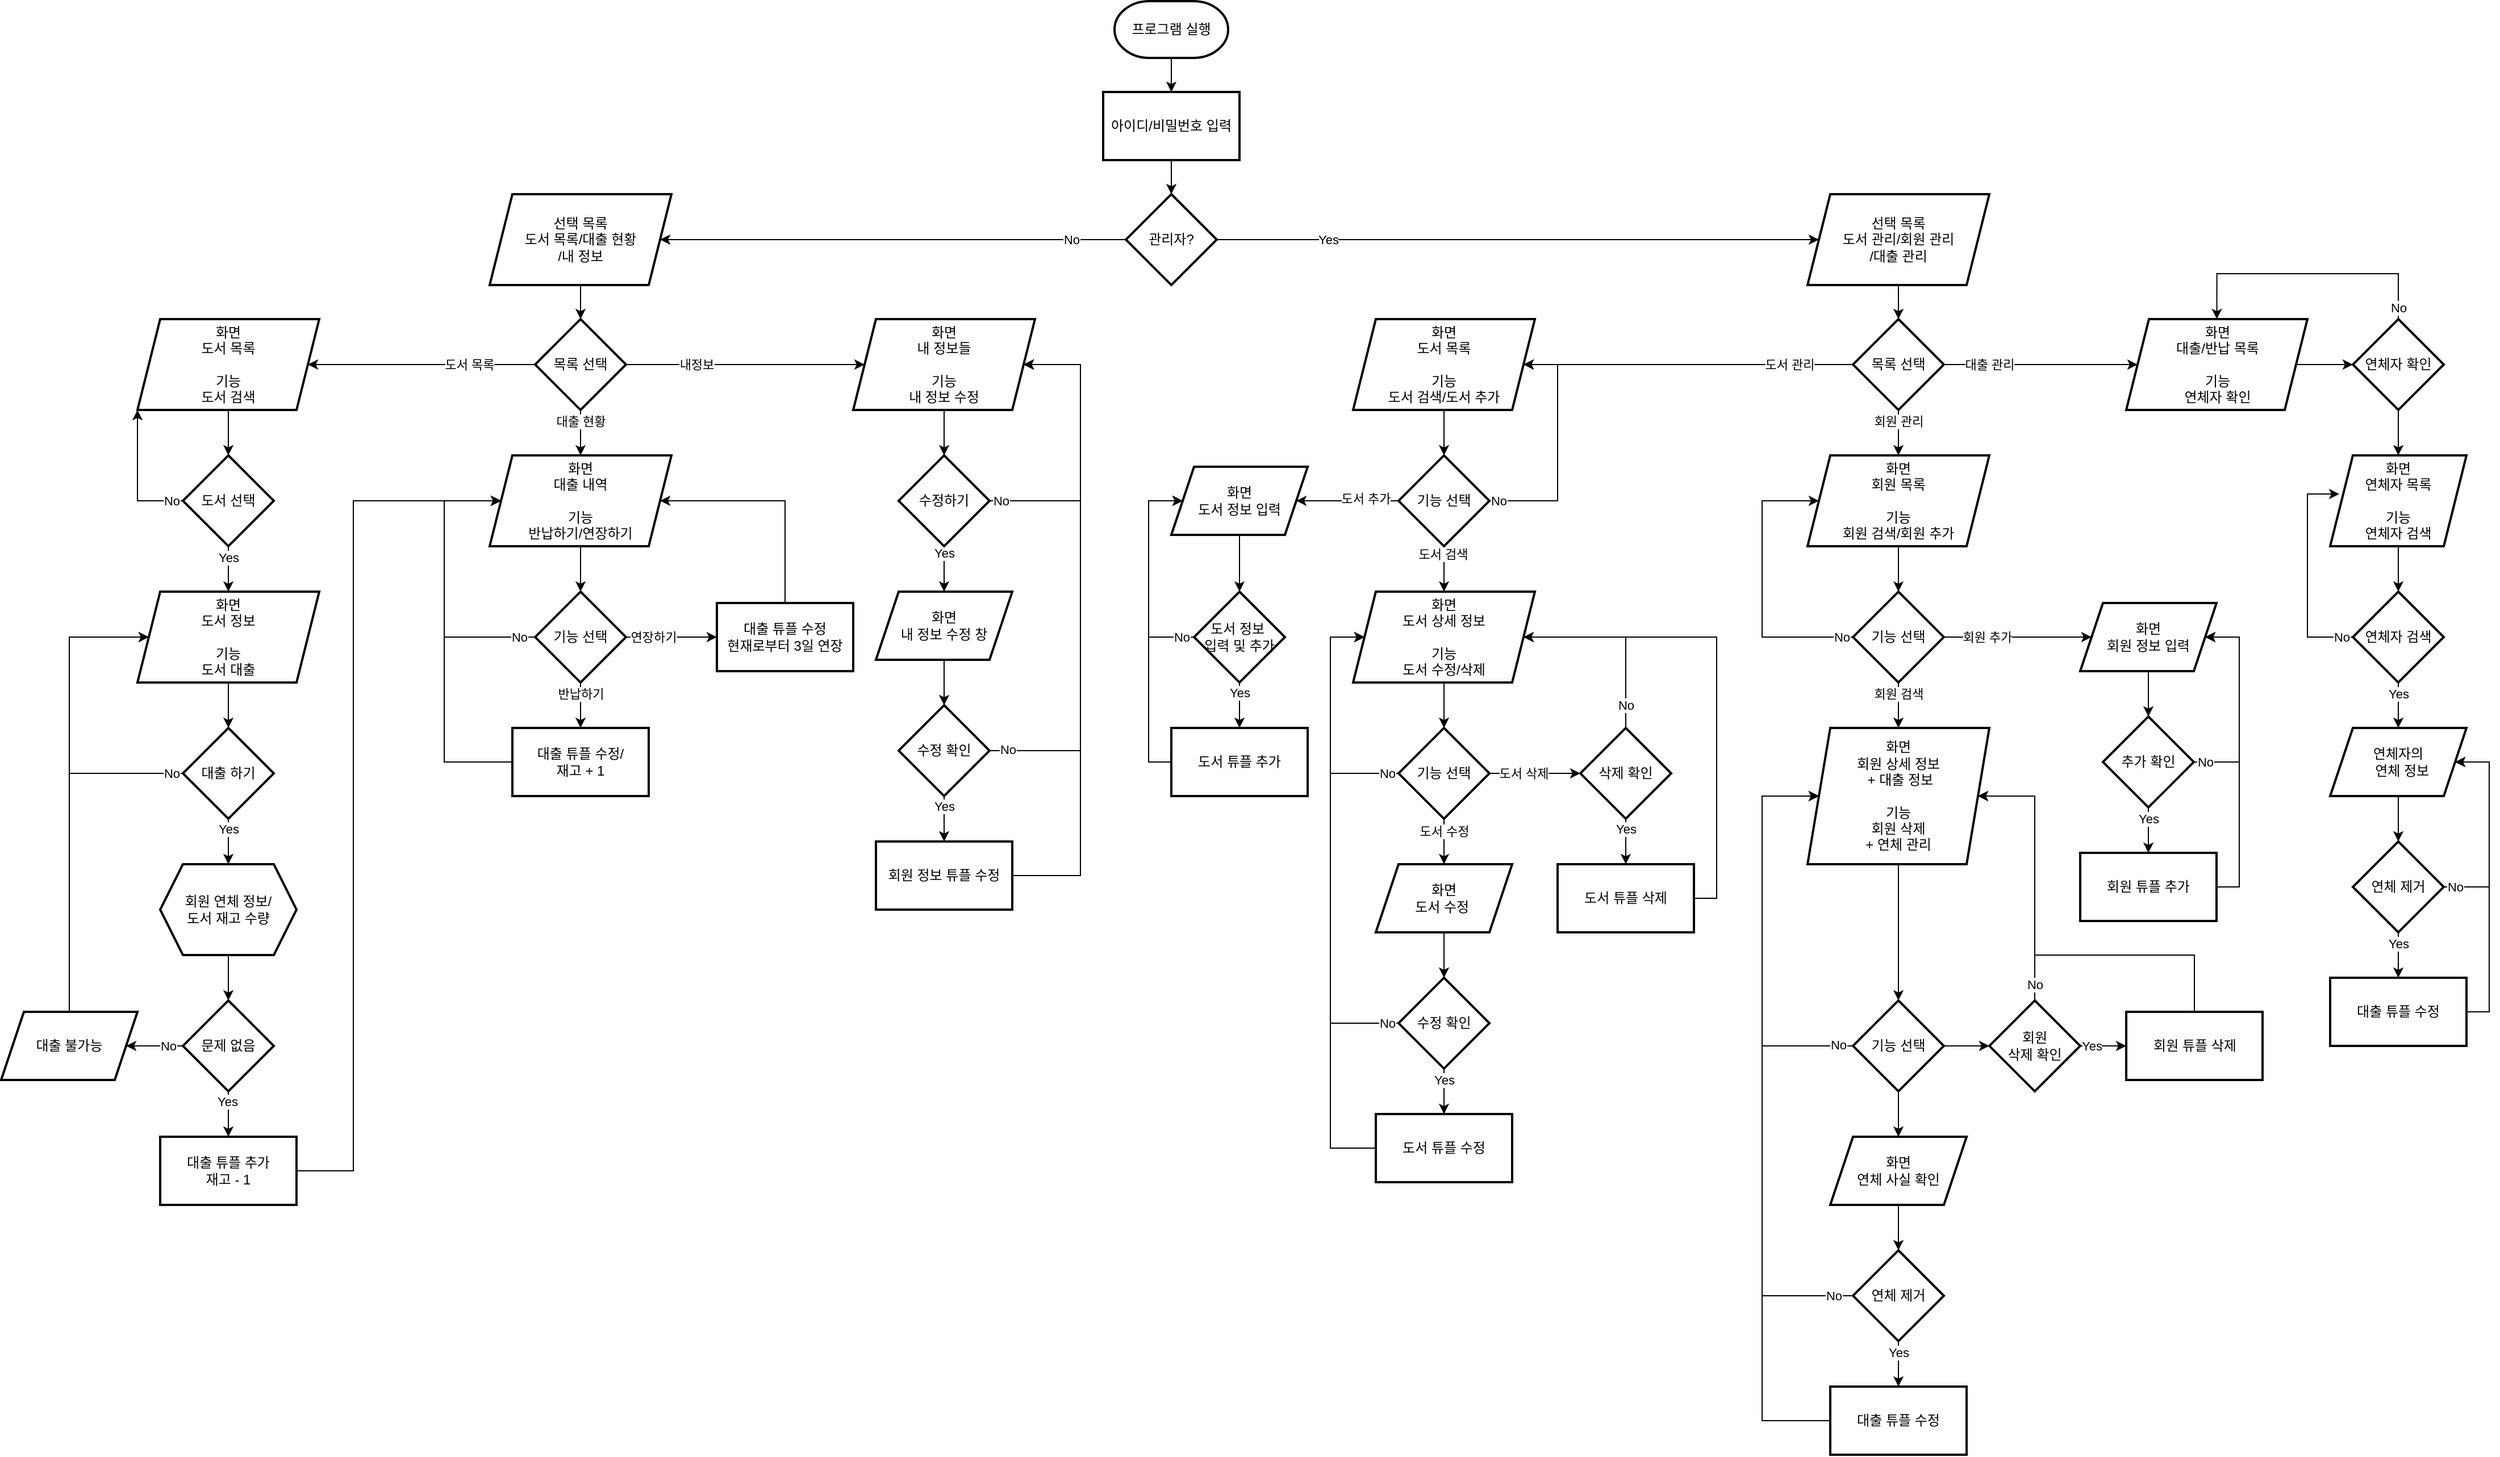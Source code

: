 <mxfile version="22.1.0" type="device">
  <diagram name="페이지-1" id="V2rQ6rjOL1EOWDBzxnaH">
    <mxGraphModel dx="2261" dy="750" grid="1" gridSize="10" guides="1" tooltips="1" connect="1" arrows="1" fold="1" page="1" pageScale="1" pageWidth="827" pageHeight="1169" math="0" shadow="0">
      <root>
        <mxCell id="0" />
        <mxCell id="1" parent="0" />
        <mxCell id="UVnrYhiGyl9dec7b99tb-16" value="" style="edgeStyle=orthogonalEdgeStyle;rounded=0;orthogonalLoop=1;jettySize=auto;html=1;" parent="1" source="UVnrYhiGyl9dec7b99tb-4" target="UVnrYhiGyl9dec7b99tb-15" edge="1">
          <mxGeometry relative="1" as="geometry" />
        </mxCell>
        <mxCell id="UVnrYhiGyl9dec7b99tb-4" value="프로그램 실행" style="strokeWidth=2;html=1;shape=mxgraph.flowchart.terminator;whiteSpace=wrap;" parent="1" vertex="1">
          <mxGeometry x="350" y="80" width="100" height="50" as="geometry" />
        </mxCell>
        <mxCell id="UVnrYhiGyl9dec7b99tb-18" value="" style="edgeStyle=orthogonalEdgeStyle;rounded=0;orthogonalLoop=1;jettySize=auto;html=1;" parent="1" source="UVnrYhiGyl9dec7b99tb-15" target="UVnrYhiGyl9dec7b99tb-17" edge="1">
          <mxGeometry relative="1" as="geometry" />
        </mxCell>
        <mxCell id="UVnrYhiGyl9dec7b99tb-15" value="아이디/비밀번호 입력" style="whiteSpace=wrap;html=1;strokeWidth=2;" parent="1" vertex="1">
          <mxGeometry x="340" y="160" width="120" height="60" as="geometry" />
        </mxCell>
        <mxCell id="UVnrYhiGyl9dec7b99tb-20" value="" style="edgeStyle=orthogonalEdgeStyle;rounded=0;orthogonalLoop=1;jettySize=auto;html=1;" parent="1" source="UVnrYhiGyl9dec7b99tb-17" target="UVnrYhiGyl9dec7b99tb-19" edge="1">
          <mxGeometry relative="1" as="geometry" />
        </mxCell>
        <mxCell id="UVnrYhiGyl9dec7b99tb-21" value="No" style="edgeLabel;html=1;align=center;verticalAlign=middle;resizable=0;points=[];" parent="UVnrYhiGyl9dec7b99tb-20" vertex="1" connectable="0">
          <mxGeometry x="-0.689" y="-1" relative="1" as="geometry">
            <mxPoint x="16" y="1" as="offset" />
          </mxGeometry>
        </mxCell>
        <mxCell id="UVnrYhiGyl9dec7b99tb-24" value="" style="edgeStyle=orthogonalEdgeStyle;rounded=0;orthogonalLoop=1;jettySize=auto;html=1;" parent="1" source="UVnrYhiGyl9dec7b99tb-17" target="UVnrYhiGyl9dec7b99tb-23" edge="1">
          <mxGeometry relative="1" as="geometry" />
        </mxCell>
        <mxCell id="UVnrYhiGyl9dec7b99tb-25" value="Yes" style="edgeLabel;html=1;align=center;verticalAlign=middle;resizable=0;points=[];" parent="UVnrYhiGyl9dec7b99tb-24" vertex="1" connectable="0">
          <mxGeometry x="-0.514" y="3" relative="1" as="geometry">
            <mxPoint x="-31" y="3" as="offset" />
          </mxGeometry>
        </mxCell>
        <mxCell id="UVnrYhiGyl9dec7b99tb-17" value="관리자?" style="rhombus;whiteSpace=wrap;html=1;strokeWidth=2;" parent="1" vertex="1">
          <mxGeometry x="360" y="250" width="80" height="80" as="geometry" />
        </mxCell>
        <mxCell id="UVnrYhiGyl9dec7b99tb-27" value="" style="edgeStyle=orthogonalEdgeStyle;rounded=0;orthogonalLoop=1;jettySize=auto;html=1;" parent="1" source="UVnrYhiGyl9dec7b99tb-19" target="UVnrYhiGyl9dec7b99tb-26" edge="1">
          <mxGeometry relative="1" as="geometry" />
        </mxCell>
        <mxCell id="UVnrYhiGyl9dec7b99tb-19" value="선택 목록&lt;br&gt;도서 목록/대출 현황&lt;br&gt;/내 정보" style="shape=parallelogram;perimeter=parallelogramPerimeter;whiteSpace=wrap;html=1;fixedSize=1;strokeWidth=2;" parent="1" vertex="1">
          <mxGeometry x="-200" y="250" width="160" height="80" as="geometry" />
        </mxCell>
        <mxCell id="UVnrYhiGyl9dec7b99tb-29" value="" style="edgeStyle=orthogonalEdgeStyle;rounded=0;orthogonalLoop=1;jettySize=auto;html=1;" parent="1" source="UVnrYhiGyl9dec7b99tb-23" target="UVnrYhiGyl9dec7b99tb-28" edge="1">
          <mxGeometry relative="1" as="geometry" />
        </mxCell>
        <mxCell id="UVnrYhiGyl9dec7b99tb-23" value="선택 목록&lt;br&gt;도서 관리/회원 관리&lt;br&gt;/대출 관리" style="shape=parallelogram;perimeter=parallelogramPerimeter;whiteSpace=wrap;html=1;fixedSize=1;strokeWidth=2;" parent="1" vertex="1">
          <mxGeometry x="960" y="250" width="160" height="80" as="geometry" />
        </mxCell>
        <mxCell id="UVnrYhiGyl9dec7b99tb-31" value="" style="edgeStyle=orthogonalEdgeStyle;rounded=0;orthogonalLoop=1;jettySize=auto;html=1;" parent="1" source="UVnrYhiGyl9dec7b99tb-26" target="UVnrYhiGyl9dec7b99tb-30" edge="1">
          <mxGeometry relative="1" as="geometry" />
        </mxCell>
        <mxCell id="UVnrYhiGyl9dec7b99tb-36" value="도서 목록" style="edgeLabel;html=1;align=center;verticalAlign=middle;resizable=0;points=[];" parent="UVnrYhiGyl9dec7b99tb-31" vertex="1" connectable="0">
          <mxGeometry x="-0.489" relative="1" as="geometry">
            <mxPoint x="-7" as="offset" />
          </mxGeometry>
        </mxCell>
        <mxCell id="UVnrYhiGyl9dec7b99tb-33" value="" style="edgeStyle=orthogonalEdgeStyle;rounded=0;orthogonalLoop=1;jettySize=auto;html=1;" parent="1" source="UVnrYhiGyl9dec7b99tb-26" target="UVnrYhiGyl9dec7b99tb-32" edge="1">
          <mxGeometry relative="1" as="geometry" />
        </mxCell>
        <mxCell id="UVnrYhiGyl9dec7b99tb-37" value="대출 현황" style="edgeLabel;html=1;align=center;verticalAlign=middle;resizable=0;points=[];" parent="UVnrYhiGyl9dec7b99tb-33" vertex="1" connectable="0">
          <mxGeometry x="-0.5" y="-1" relative="1" as="geometry">
            <mxPoint x="1" as="offset" />
          </mxGeometry>
        </mxCell>
        <mxCell id="UVnrYhiGyl9dec7b99tb-35" value="" style="edgeStyle=orthogonalEdgeStyle;rounded=0;orthogonalLoop=1;jettySize=auto;html=1;" parent="1" source="UVnrYhiGyl9dec7b99tb-26" target="UVnrYhiGyl9dec7b99tb-34" edge="1">
          <mxGeometry relative="1" as="geometry" />
        </mxCell>
        <mxCell id="UVnrYhiGyl9dec7b99tb-39" value="내정보" style="edgeLabel;html=1;align=center;verticalAlign=middle;resizable=0;points=[];" parent="UVnrYhiGyl9dec7b99tb-35" vertex="1" connectable="0">
          <mxGeometry x="-0.311" y="-1" relative="1" as="geometry">
            <mxPoint x="-11" y="-1" as="offset" />
          </mxGeometry>
        </mxCell>
        <mxCell id="UVnrYhiGyl9dec7b99tb-26" value="목록 선택" style="rhombus;whiteSpace=wrap;html=1;strokeWidth=2;" parent="1" vertex="1">
          <mxGeometry x="-160" y="360" width="80" height="80" as="geometry" />
        </mxCell>
        <mxCell id="UVnrYhiGyl9dec7b99tb-90" value="" style="edgeStyle=orthogonalEdgeStyle;rounded=0;orthogonalLoop=1;jettySize=auto;html=1;" parent="1" source="UVnrYhiGyl9dec7b99tb-28" target="UVnrYhiGyl9dec7b99tb-89" edge="1">
          <mxGeometry relative="1" as="geometry" />
        </mxCell>
        <mxCell id="UVnrYhiGyl9dec7b99tb-98" value="도서 관리" style="edgeLabel;html=1;align=center;verticalAlign=middle;resizable=0;points=[];" parent="UVnrYhiGyl9dec7b99tb-90" vertex="1" connectable="0">
          <mxGeometry x="-0.631" y="-1" relative="1" as="geometry">
            <mxPoint x="-3" y="1" as="offset" />
          </mxGeometry>
        </mxCell>
        <mxCell id="UVnrYhiGyl9dec7b99tb-92" value="" style="edgeStyle=orthogonalEdgeStyle;rounded=0;orthogonalLoop=1;jettySize=auto;html=1;" parent="1" source="UVnrYhiGyl9dec7b99tb-28" target="UVnrYhiGyl9dec7b99tb-91" edge="1">
          <mxGeometry relative="1" as="geometry" />
        </mxCell>
        <mxCell id="UVnrYhiGyl9dec7b99tb-99" value="회원 관리" style="edgeLabel;html=1;align=center;verticalAlign=middle;resizable=0;points=[];" parent="UVnrYhiGyl9dec7b99tb-92" vertex="1" connectable="0">
          <mxGeometry x="-0.45" y="2" relative="1" as="geometry">
            <mxPoint x="-2" y="-1" as="offset" />
          </mxGeometry>
        </mxCell>
        <mxCell id="UVnrYhiGyl9dec7b99tb-94" value="" style="edgeStyle=orthogonalEdgeStyle;rounded=0;orthogonalLoop=1;jettySize=auto;html=1;" parent="1" source="UVnrYhiGyl9dec7b99tb-28" target="UVnrYhiGyl9dec7b99tb-93" edge="1">
          <mxGeometry relative="1" as="geometry" />
        </mxCell>
        <mxCell id="UVnrYhiGyl9dec7b99tb-100" value="대출 관리" style="edgeLabel;html=1;align=center;verticalAlign=middle;resizable=0;points=[];" parent="UVnrYhiGyl9dec7b99tb-94" vertex="1" connectable="0">
          <mxGeometry x="-0.538" y="-2" relative="1" as="geometry">
            <mxPoint y="-2" as="offset" />
          </mxGeometry>
        </mxCell>
        <mxCell id="UVnrYhiGyl9dec7b99tb-28" value="목록 선택" style="rhombus;whiteSpace=wrap;html=1;strokeWidth=2;" parent="1" vertex="1">
          <mxGeometry x="1000" y="360" width="80" height="80" as="geometry" />
        </mxCell>
        <mxCell id="UVnrYhiGyl9dec7b99tb-41" value="" style="edgeStyle=orthogonalEdgeStyle;rounded=0;orthogonalLoop=1;jettySize=auto;html=1;" parent="1" source="UVnrYhiGyl9dec7b99tb-30" target="UVnrYhiGyl9dec7b99tb-40" edge="1">
          <mxGeometry relative="1" as="geometry" />
        </mxCell>
        <mxCell id="UVnrYhiGyl9dec7b99tb-30" value="화면&lt;br&gt;도서 목록&lt;br&gt;&lt;br&gt;기능&lt;br&gt;도서 검색" style="shape=parallelogram;perimeter=parallelogramPerimeter;whiteSpace=wrap;html=1;fixedSize=1;strokeWidth=2;" parent="1" vertex="1">
          <mxGeometry x="-510" y="360" width="160" height="80" as="geometry" />
        </mxCell>
        <mxCell id="UVnrYhiGyl9dec7b99tb-79" value="" style="edgeStyle=orthogonalEdgeStyle;rounded=0;orthogonalLoop=1;jettySize=auto;html=1;" parent="1" source="UVnrYhiGyl9dec7b99tb-32" target="UVnrYhiGyl9dec7b99tb-78" edge="1">
          <mxGeometry relative="1" as="geometry" />
        </mxCell>
        <mxCell id="UVnrYhiGyl9dec7b99tb-32" value="화면&lt;br&gt;대출 내역&lt;br&gt;&lt;br&gt;기능&lt;br&gt;반납하기/연장하기" style="shape=parallelogram;perimeter=parallelogramPerimeter;whiteSpace=wrap;html=1;fixedSize=1;strokeWidth=2;" parent="1" vertex="1">
          <mxGeometry x="-200" y="480" width="160" height="80" as="geometry" />
        </mxCell>
        <mxCell id="UVnrYhiGyl9dec7b99tb-68" value="" style="edgeStyle=orthogonalEdgeStyle;rounded=0;orthogonalLoop=1;jettySize=auto;html=1;" parent="1" source="UVnrYhiGyl9dec7b99tb-34" target="UVnrYhiGyl9dec7b99tb-67" edge="1">
          <mxGeometry relative="1" as="geometry" />
        </mxCell>
        <mxCell id="UVnrYhiGyl9dec7b99tb-34" value="화면&lt;br&gt;내 정보들&lt;br&gt;&lt;br&gt;기능&lt;br&gt;내 정보 수정" style="shape=parallelogram;perimeter=parallelogramPerimeter;whiteSpace=wrap;html=1;fixedSize=1;strokeWidth=2;" parent="1" vertex="1">
          <mxGeometry x="120" y="360" width="160" height="80" as="geometry" />
        </mxCell>
        <mxCell id="UVnrYhiGyl9dec7b99tb-43" value="" style="edgeStyle=orthogonalEdgeStyle;rounded=0;orthogonalLoop=1;jettySize=auto;html=1;" parent="1" source="UVnrYhiGyl9dec7b99tb-40" target="UVnrYhiGyl9dec7b99tb-42" edge="1">
          <mxGeometry relative="1" as="geometry" />
        </mxCell>
        <mxCell id="UVnrYhiGyl9dec7b99tb-44" value="Yes" style="edgeLabel;html=1;align=center;verticalAlign=middle;resizable=0;points=[];" parent="UVnrYhiGyl9dec7b99tb-43" vertex="1" connectable="0">
          <mxGeometry x="-0.5" y="-4" relative="1" as="geometry">
            <mxPoint x="4" as="offset" />
          </mxGeometry>
        </mxCell>
        <mxCell id="UVnrYhiGyl9dec7b99tb-45" style="edgeStyle=orthogonalEdgeStyle;rounded=0;orthogonalLoop=1;jettySize=auto;html=1;exitX=0;exitY=0.5;exitDx=0;exitDy=0;entryX=0;entryY=1;entryDx=0;entryDy=0;" parent="1" source="UVnrYhiGyl9dec7b99tb-40" target="UVnrYhiGyl9dec7b99tb-30" edge="1">
          <mxGeometry relative="1" as="geometry" />
        </mxCell>
        <mxCell id="UVnrYhiGyl9dec7b99tb-46" value="No" style="edgeLabel;html=1;align=center;verticalAlign=middle;resizable=0;points=[];" parent="UVnrYhiGyl9dec7b99tb-45" vertex="1" connectable="0">
          <mxGeometry x="-0.65" y="2" relative="1" as="geometry">
            <mxPoint x="11" y="-2" as="offset" />
          </mxGeometry>
        </mxCell>
        <mxCell id="UVnrYhiGyl9dec7b99tb-40" value="도서 선택" style="rhombus;whiteSpace=wrap;html=1;strokeWidth=2;" parent="1" vertex="1">
          <mxGeometry x="-470" y="480" width="80" height="80" as="geometry" />
        </mxCell>
        <mxCell id="UVnrYhiGyl9dec7b99tb-48" value="" style="edgeStyle=orthogonalEdgeStyle;rounded=0;orthogonalLoop=1;jettySize=auto;html=1;" parent="1" source="UVnrYhiGyl9dec7b99tb-42" target="UVnrYhiGyl9dec7b99tb-47" edge="1">
          <mxGeometry relative="1" as="geometry" />
        </mxCell>
        <mxCell id="UVnrYhiGyl9dec7b99tb-42" value="화면&lt;br&gt;도서 정보&lt;br&gt;&lt;br&gt;기능&lt;br&gt;도서 대출" style="shape=parallelogram;perimeter=parallelogramPerimeter;whiteSpace=wrap;html=1;fixedSize=1;strokeWidth=2;" parent="1" vertex="1">
          <mxGeometry x="-510" y="600" width="160" height="80" as="geometry" />
        </mxCell>
        <mxCell id="UVnrYhiGyl9dec7b99tb-52" value="" style="edgeStyle=orthogonalEdgeStyle;rounded=0;orthogonalLoop=1;jettySize=auto;html=1;" parent="1" source="UVnrYhiGyl9dec7b99tb-47" target="UVnrYhiGyl9dec7b99tb-51" edge="1">
          <mxGeometry relative="1" as="geometry" />
        </mxCell>
        <mxCell id="UVnrYhiGyl9dec7b99tb-57" value="Yes" style="edgeLabel;html=1;align=center;verticalAlign=middle;resizable=0;points=[];" parent="UVnrYhiGyl9dec7b99tb-52" vertex="1" connectable="0">
          <mxGeometry x="-0.55" relative="1" as="geometry">
            <mxPoint as="offset" />
          </mxGeometry>
        </mxCell>
        <mxCell id="UVnrYhiGyl9dec7b99tb-63" style="edgeStyle=orthogonalEdgeStyle;rounded=0;orthogonalLoop=1;jettySize=auto;html=1;exitX=0;exitY=0.5;exitDx=0;exitDy=0;entryX=0;entryY=0.5;entryDx=0;entryDy=0;" parent="1" source="UVnrYhiGyl9dec7b99tb-47" target="UVnrYhiGyl9dec7b99tb-42" edge="1">
          <mxGeometry relative="1" as="geometry">
            <Array as="points">
              <mxPoint x="-570" y="760" />
              <mxPoint x="-570" y="640" />
            </Array>
          </mxGeometry>
        </mxCell>
        <mxCell id="UVnrYhiGyl9dec7b99tb-64" value="No" style="edgeLabel;html=1;align=center;verticalAlign=middle;resizable=0;points=[];" parent="UVnrYhiGyl9dec7b99tb-63" vertex="1" connectable="0">
          <mxGeometry x="-0.71" relative="1" as="geometry">
            <mxPoint x="32" as="offset" />
          </mxGeometry>
        </mxCell>
        <mxCell id="UVnrYhiGyl9dec7b99tb-47" value="대출 하기" style="rhombus;whiteSpace=wrap;html=1;strokeWidth=2;" parent="1" vertex="1">
          <mxGeometry x="-470" y="720" width="80" height="80" as="geometry" />
        </mxCell>
        <mxCell id="UVnrYhiGyl9dec7b99tb-54" value="" style="edgeStyle=orthogonalEdgeStyle;rounded=0;orthogonalLoop=1;jettySize=auto;html=1;" parent="1" source="UVnrYhiGyl9dec7b99tb-51" target="UVnrYhiGyl9dec7b99tb-53" edge="1">
          <mxGeometry relative="1" as="geometry" />
        </mxCell>
        <mxCell id="UVnrYhiGyl9dec7b99tb-51" value="회원 연체 정보/&lt;br&gt;도서 재고 수량" style="shape=hexagon;perimeter=hexagonPerimeter2;whiteSpace=wrap;html=1;fixedSize=1;strokeWidth=2;" parent="1" vertex="1">
          <mxGeometry x="-490" y="840" width="120" height="80" as="geometry" />
        </mxCell>
        <mxCell id="UVnrYhiGyl9dec7b99tb-56" value="" style="edgeStyle=orthogonalEdgeStyle;rounded=0;orthogonalLoop=1;jettySize=auto;html=1;" parent="1" source="UVnrYhiGyl9dec7b99tb-53" target="UVnrYhiGyl9dec7b99tb-55" edge="1">
          <mxGeometry relative="1" as="geometry" />
        </mxCell>
        <mxCell id="UVnrYhiGyl9dec7b99tb-58" value="Yes" style="edgeLabel;html=1;align=center;verticalAlign=middle;resizable=0;points=[];" parent="UVnrYhiGyl9dec7b99tb-56" vertex="1" connectable="0">
          <mxGeometry x="-0.25" y="1" relative="1" as="geometry">
            <mxPoint x="-2" y="-6" as="offset" />
          </mxGeometry>
        </mxCell>
        <mxCell id="UVnrYhiGyl9dec7b99tb-61" value="" style="edgeStyle=orthogonalEdgeStyle;rounded=0;orthogonalLoop=1;jettySize=auto;html=1;" parent="1" source="UVnrYhiGyl9dec7b99tb-53" target="UVnrYhiGyl9dec7b99tb-60" edge="1">
          <mxGeometry relative="1" as="geometry" />
        </mxCell>
        <mxCell id="UVnrYhiGyl9dec7b99tb-65" value="No" style="edgeLabel;html=1;align=center;verticalAlign=middle;resizable=0;points=[];" parent="UVnrYhiGyl9dec7b99tb-61" vertex="1" connectable="0">
          <mxGeometry x="-0.48" y="-2" relative="1" as="geometry">
            <mxPoint y="2" as="offset" />
          </mxGeometry>
        </mxCell>
        <mxCell id="UVnrYhiGyl9dec7b99tb-53" value="문제 없음" style="rhombus;whiteSpace=wrap;html=1;strokeWidth=2;" parent="1" vertex="1">
          <mxGeometry x="-470" y="960" width="80" height="80" as="geometry" />
        </mxCell>
        <mxCell id="UVnrYhiGyl9dec7b99tb-66" style="edgeStyle=orthogonalEdgeStyle;rounded=0;orthogonalLoop=1;jettySize=auto;html=1;exitX=1;exitY=0.5;exitDx=0;exitDy=0;entryX=0;entryY=0.5;entryDx=0;entryDy=0;" parent="1" source="UVnrYhiGyl9dec7b99tb-55" target="UVnrYhiGyl9dec7b99tb-32" edge="1">
          <mxGeometry relative="1" as="geometry">
            <Array as="points">
              <mxPoint x="-320" y="1110" />
              <mxPoint x="-320" y="520" />
            </Array>
          </mxGeometry>
        </mxCell>
        <mxCell id="UVnrYhiGyl9dec7b99tb-55" value="대출 튜플 추가&lt;br&gt;재고 - 1" style="whiteSpace=wrap;html=1;strokeWidth=2;" parent="1" vertex="1">
          <mxGeometry x="-490" y="1080" width="120" height="60" as="geometry" />
        </mxCell>
        <mxCell id="UVnrYhiGyl9dec7b99tb-62" style="edgeStyle=orthogonalEdgeStyle;rounded=0;orthogonalLoop=1;jettySize=auto;html=1;exitX=0.5;exitY=0;exitDx=0;exitDy=0;entryX=0;entryY=0.5;entryDx=0;entryDy=0;" parent="1" source="UVnrYhiGyl9dec7b99tb-60" target="UVnrYhiGyl9dec7b99tb-42" edge="1">
          <mxGeometry relative="1" as="geometry">
            <Array as="points">
              <mxPoint x="-570" y="640" />
            </Array>
          </mxGeometry>
        </mxCell>
        <mxCell id="UVnrYhiGyl9dec7b99tb-60" value="대출 불가능" style="shape=parallelogram;perimeter=parallelogramPerimeter;whiteSpace=wrap;html=1;fixedSize=1;strokeWidth=2;" parent="1" vertex="1">
          <mxGeometry x="-630" y="970" width="120" height="60" as="geometry" />
        </mxCell>
        <mxCell id="UVnrYhiGyl9dec7b99tb-70" value="" style="edgeStyle=orthogonalEdgeStyle;rounded=0;orthogonalLoop=1;jettySize=auto;html=1;" parent="1" source="UVnrYhiGyl9dec7b99tb-67" target="UVnrYhiGyl9dec7b99tb-69" edge="1">
          <mxGeometry relative="1" as="geometry" />
        </mxCell>
        <mxCell id="UVnrYhiGyl9dec7b99tb-151" value="Yes" style="edgeLabel;html=1;align=center;verticalAlign=middle;resizable=0;points=[];" parent="UVnrYhiGyl9dec7b99tb-70" vertex="1" connectable="0">
          <mxGeometry x="-0.731" y="-2" relative="1" as="geometry">
            <mxPoint x="2" as="offset" />
          </mxGeometry>
        </mxCell>
        <mxCell id="UVnrYhiGyl9dec7b99tb-152" style="edgeStyle=orthogonalEdgeStyle;rounded=0;orthogonalLoop=1;jettySize=auto;html=1;exitX=1;exitY=0.5;exitDx=0;exitDy=0;entryX=1;entryY=0.5;entryDx=0;entryDy=0;" parent="1" source="UVnrYhiGyl9dec7b99tb-67" target="UVnrYhiGyl9dec7b99tb-34" edge="1">
          <mxGeometry relative="1" as="geometry">
            <Array as="points">
              <mxPoint x="320" y="520" />
              <mxPoint x="320" y="400" />
            </Array>
          </mxGeometry>
        </mxCell>
        <mxCell id="UVnrYhiGyl9dec7b99tb-153" value="No" style="edgeLabel;html=1;align=center;verticalAlign=middle;resizable=0;points=[];" parent="UVnrYhiGyl9dec7b99tb-152" vertex="1" connectable="0">
          <mxGeometry x="-0.864" relative="1" as="geometry">
            <mxPoint x="-7" as="offset" />
          </mxGeometry>
        </mxCell>
        <mxCell id="UVnrYhiGyl9dec7b99tb-67" value="수정하기" style="rhombus;whiteSpace=wrap;html=1;strokeWidth=2;" parent="1" vertex="1">
          <mxGeometry x="160" y="480" width="80" height="80" as="geometry" />
        </mxCell>
        <mxCell id="UVnrYhiGyl9dec7b99tb-72" value="" style="edgeStyle=orthogonalEdgeStyle;rounded=0;orthogonalLoop=1;jettySize=auto;html=1;" parent="1" source="UVnrYhiGyl9dec7b99tb-69" target="UVnrYhiGyl9dec7b99tb-71" edge="1">
          <mxGeometry relative="1" as="geometry" />
        </mxCell>
        <mxCell id="UVnrYhiGyl9dec7b99tb-69" value="화면&lt;br&gt;내 정보 수정 창" style="shape=parallelogram;perimeter=parallelogramPerimeter;whiteSpace=wrap;html=1;fixedSize=1;strokeWidth=2;" parent="1" vertex="1">
          <mxGeometry x="140" y="600" width="120" height="60" as="geometry" />
        </mxCell>
        <mxCell id="UVnrYhiGyl9dec7b99tb-74" style="edgeStyle=orthogonalEdgeStyle;rounded=0;orthogonalLoop=1;jettySize=auto;html=1;exitX=1;exitY=0.5;exitDx=0;exitDy=0;entryX=1;entryY=0.5;entryDx=0;entryDy=0;" parent="1" source="UVnrYhiGyl9dec7b99tb-71" target="UVnrYhiGyl9dec7b99tb-34" edge="1">
          <mxGeometry relative="1" as="geometry">
            <Array as="points">
              <mxPoint x="320" y="740" />
              <mxPoint x="320" y="400" />
            </Array>
          </mxGeometry>
        </mxCell>
        <mxCell id="UVnrYhiGyl9dec7b99tb-149" value="No" style="edgeLabel;html=1;align=center;verticalAlign=middle;resizable=0;points=[];" parent="UVnrYhiGyl9dec7b99tb-74" vertex="1" connectable="0">
          <mxGeometry x="-0.934" y="1" relative="1" as="geometry">
            <mxPoint as="offset" />
          </mxGeometry>
        </mxCell>
        <mxCell id="UVnrYhiGyl9dec7b99tb-76" value="" style="edgeStyle=orthogonalEdgeStyle;rounded=0;orthogonalLoop=1;jettySize=auto;html=1;" parent="1" source="UVnrYhiGyl9dec7b99tb-71" target="UVnrYhiGyl9dec7b99tb-75" edge="1">
          <mxGeometry relative="1" as="geometry" />
        </mxCell>
        <mxCell id="UVnrYhiGyl9dec7b99tb-148" value="Yes" style="edgeLabel;html=1;align=center;verticalAlign=middle;resizable=0;points=[];" parent="UVnrYhiGyl9dec7b99tb-76" vertex="1" connectable="0">
          <mxGeometry x="-0.556" relative="1" as="geometry">
            <mxPoint as="offset" />
          </mxGeometry>
        </mxCell>
        <mxCell id="UVnrYhiGyl9dec7b99tb-71" value="수정 확인" style="rhombus;whiteSpace=wrap;html=1;strokeWidth=2;" parent="1" vertex="1">
          <mxGeometry x="160" y="700" width="80" height="80" as="geometry" />
        </mxCell>
        <mxCell id="UVnrYhiGyl9dec7b99tb-77" style="edgeStyle=orthogonalEdgeStyle;rounded=0;orthogonalLoop=1;jettySize=auto;html=1;exitX=1;exitY=0.5;exitDx=0;exitDy=0;entryX=1;entryY=0.5;entryDx=0;entryDy=0;" parent="1" source="UVnrYhiGyl9dec7b99tb-75" target="UVnrYhiGyl9dec7b99tb-34" edge="1">
          <mxGeometry relative="1" as="geometry">
            <Array as="points">
              <mxPoint x="320" y="850" />
              <mxPoint x="320" y="400" />
            </Array>
          </mxGeometry>
        </mxCell>
        <mxCell id="UVnrYhiGyl9dec7b99tb-75" value="회원 정보 튜플 수정" style="whiteSpace=wrap;html=1;strokeWidth=2;" parent="1" vertex="1">
          <mxGeometry x="140" y="820" width="120" height="60" as="geometry" />
        </mxCell>
        <mxCell id="UVnrYhiGyl9dec7b99tb-80" style="edgeStyle=orthogonalEdgeStyle;rounded=0;orthogonalLoop=1;jettySize=auto;html=1;exitX=0;exitY=0.5;exitDx=0;exitDy=0;entryX=0;entryY=0.5;entryDx=0;entryDy=0;" parent="1" source="UVnrYhiGyl9dec7b99tb-78" target="UVnrYhiGyl9dec7b99tb-32" edge="1">
          <mxGeometry relative="1" as="geometry">
            <Array as="points">
              <mxPoint x="-240" y="640" />
              <mxPoint x="-240" y="520" />
            </Array>
          </mxGeometry>
        </mxCell>
        <mxCell id="UVnrYhiGyl9dec7b99tb-81" value="No" style="edgeLabel;html=1;align=center;verticalAlign=middle;resizable=0;points=[];" parent="UVnrYhiGyl9dec7b99tb-80" vertex="1" connectable="0">
          <mxGeometry x="-0.887" y="-2" relative="1" as="geometry">
            <mxPoint y="2" as="offset" />
          </mxGeometry>
        </mxCell>
        <mxCell id="UVnrYhiGyl9dec7b99tb-83" value="" style="edgeStyle=orthogonalEdgeStyle;rounded=0;orthogonalLoop=1;jettySize=auto;html=1;" parent="1" source="UVnrYhiGyl9dec7b99tb-78" target="UVnrYhiGyl9dec7b99tb-82" edge="1">
          <mxGeometry relative="1" as="geometry" />
        </mxCell>
        <mxCell id="UVnrYhiGyl9dec7b99tb-85" value="반납하기" style="edgeLabel;html=1;align=center;verticalAlign=middle;resizable=0;points=[];" parent="UVnrYhiGyl9dec7b99tb-83" vertex="1" connectable="0">
          <mxGeometry x="-0.5" y="-2" relative="1" as="geometry">
            <mxPoint x="2" as="offset" />
          </mxGeometry>
        </mxCell>
        <mxCell id="UVnrYhiGyl9dec7b99tb-87" value="" style="edgeStyle=orthogonalEdgeStyle;rounded=0;orthogonalLoop=1;jettySize=auto;html=1;" parent="1" source="UVnrYhiGyl9dec7b99tb-78" target="UVnrYhiGyl9dec7b99tb-86" edge="1">
          <mxGeometry relative="1" as="geometry" />
        </mxCell>
        <mxCell id="UVnrYhiGyl9dec7b99tb-150" value="연장하기" style="edgeLabel;html=1;align=center;verticalAlign=middle;resizable=0;points=[];" parent="UVnrYhiGyl9dec7b99tb-87" vertex="1" connectable="0">
          <mxGeometry x="-0.739" y="-1" relative="1" as="geometry">
            <mxPoint x="13" y="-1" as="offset" />
          </mxGeometry>
        </mxCell>
        <mxCell id="UVnrYhiGyl9dec7b99tb-78" value="기능 선택" style="rhombus;whiteSpace=wrap;html=1;strokeWidth=2;" parent="1" vertex="1">
          <mxGeometry x="-160" y="600" width="80" height="80" as="geometry" />
        </mxCell>
        <mxCell id="UVnrYhiGyl9dec7b99tb-84" style="edgeStyle=orthogonalEdgeStyle;rounded=0;orthogonalLoop=1;jettySize=auto;html=1;exitX=0;exitY=0.5;exitDx=0;exitDy=0;entryX=0;entryY=0.5;entryDx=0;entryDy=0;" parent="1" source="UVnrYhiGyl9dec7b99tb-82" target="UVnrYhiGyl9dec7b99tb-32" edge="1">
          <mxGeometry relative="1" as="geometry">
            <Array as="points">
              <mxPoint x="-240" y="750" />
              <mxPoint x="-240" y="520" />
            </Array>
          </mxGeometry>
        </mxCell>
        <mxCell id="UVnrYhiGyl9dec7b99tb-82" value="대출 튜플 수정/&lt;br&gt;재고 + 1" style="whiteSpace=wrap;html=1;strokeWidth=2;" parent="1" vertex="1">
          <mxGeometry x="-180" y="720" width="120" height="60" as="geometry" />
        </mxCell>
        <mxCell id="UVnrYhiGyl9dec7b99tb-88" style="edgeStyle=orthogonalEdgeStyle;rounded=0;orthogonalLoop=1;jettySize=auto;html=1;exitX=0.5;exitY=0;exitDx=0;exitDy=0;entryX=1;entryY=0.5;entryDx=0;entryDy=0;" parent="1" source="UVnrYhiGyl9dec7b99tb-86" target="UVnrYhiGyl9dec7b99tb-32" edge="1">
          <mxGeometry relative="1" as="geometry">
            <Array as="points">
              <mxPoint x="60" y="520" />
            </Array>
          </mxGeometry>
        </mxCell>
        <mxCell id="UVnrYhiGyl9dec7b99tb-86" value="대출 튜플 수정&lt;br&gt;현재로부터 3일 연장" style="whiteSpace=wrap;html=1;strokeWidth=2;" parent="1" vertex="1">
          <mxGeometry y="610" width="120" height="60" as="geometry" />
        </mxCell>
        <mxCell id="UVnrYhiGyl9dec7b99tb-97" value="" style="edgeStyle=orthogonalEdgeStyle;rounded=0;orthogonalLoop=1;jettySize=auto;html=1;" parent="1" source="UVnrYhiGyl9dec7b99tb-89" target="UVnrYhiGyl9dec7b99tb-96" edge="1">
          <mxGeometry relative="1" as="geometry" />
        </mxCell>
        <mxCell id="UVnrYhiGyl9dec7b99tb-89" value="화면&lt;br&gt;도서 목록&lt;br&gt;&lt;br&gt;기능&lt;br&gt;도서 검색/도서 추가" style="shape=parallelogram;perimeter=parallelogramPerimeter;whiteSpace=wrap;html=1;fixedSize=1;strokeWidth=2;" parent="1" vertex="1">
          <mxGeometry x="560" y="360" width="160" height="80" as="geometry" />
        </mxCell>
        <mxCell id="UVnrYhiGyl9dec7b99tb-155" value="" style="edgeStyle=orthogonalEdgeStyle;rounded=0;orthogonalLoop=1;jettySize=auto;html=1;" parent="1" source="UVnrYhiGyl9dec7b99tb-91" target="UVnrYhiGyl9dec7b99tb-154" edge="1">
          <mxGeometry relative="1" as="geometry" />
        </mxCell>
        <mxCell id="UVnrYhiGyl9dec7b99tb-91" value="화면&lt;br&gt;회원 목록&lt;br&gt;&lt;br&gt;기능&lt;br&gt;회원 검색/회원 추가" style="shape=parallelogram;perimeter=parallelogramPerimeter;whiteSpace=wrap;html=1;fixedSize=1;strokeWidth=2;" parent="1" vertex="1">
          <mxGeometry x="960" y="480" width="160" height="80" as="geometry" />
        </mxCell>
        <mxCell id="akLzrPzQGEI0r-tSgDkH-29" value="" style="edgeStyle=orthogonalEdgeStyle;rounded=0;orthogonalLoop=1;jettySize=auto;html=1;" parent="1" source="UVnrYhiGyl9dec7b99tb-93" target="akLzrPzQGEI0r-tSgDkH-28" edge="1">
          <mxGeometry relative="1" as="geometry" />
        </mxCell>
        <mxCell id="UVnrYhiGyl9dec7b99tb-93" value="화면&lt;br&gt;대출/반납 목록&lt;br&gt;&lt;br&gt;기능&lt;br&gt;연체자 확인" style="shape=parallelogram;perimeter=parallelogramPerimeter;whiteSpace=wrap;html=1;fixedSize=1;strokeWidth=2;" parent="1" vertex="1">
          <mxGeometry x="1240.5" y="360" width="159.5" height="80" as="geometry" />
        </mxCell>
        <mxCell id="UVnrYhiGyl9dec7b99tb-101" style="edgeStyle=orthogonalEdgeStyle;rounded=0;orthogonalLoop=1;jettySize=auto;html=1;exitX=1;exitY=0.5;exitDx=0;exitDy=0;entryX=1;entryY=0.5;entryDx=0;entryDy=0;" parent="1" source="UVnrYhiGyl9dec7b99tb-96" target="UVnrYhiGyl9dec7b99tb-89" edge="1">
          <mxGeometry relative="1" as="geometry">
            <Array as="points">
              <mxPoint x="740" y="520" />
              <mxPoint x="740" y="400" />
            </Array>
          </mxGeometry>
        </mxCell>
        <mxCell id="UVnrYhiGyl9dec7b99tb-102" value="No" style="edgeLabel;html=1;align=center;verticalAlign=middle;resizable=0;points=[];" parent="UVnrYhiGyl9dec7b99tb-101" vertex="1" connectable="0">
          <mxGeometry x="-0.872" y="1" relative="1" as="geometry">
            <mxPoint x="-6" y="1" as="offset" />
          </mxGeometry>
        </mxCell>
        <mxCell id="UVnrYhiGyl9dec7b99tb-105" value="" style="edgeStyle=orthogonalEdgeStyle;rounded=0;orthogonalLoop=1;jettySize=auto;html=1;" parent="1" source="UVnrYhiGyl9dec7b99tb-96" target="UVnrYhiGyl9dec7b99tb-104" edge="1">
          <mxGeometry relative="1" as="geometry" />
        </mxCell>
        <mxCell id="UVnrYhiGyl9dec7b99tb-111" value="도서 검색" style="edgeLabel;html=1;align=center;verticalAlign=middle;resizable=0;points=[];" parent="UVnrYhiGyl9dec7b99tb-105" vertex="1" connectable="0">
          <mxGeometry x="-0.643" y="-1" relative="1" as="geometry">
            <mxPoint as="offset" />
          </mxGeometry>
        </mxCell>
        <mxCell id="UVnrYhiGyl9dec7b99tb-107" value="" style="edgeStyle=orthogonalEdgeStyle;rounded=0;orthogonalLoop=1;jettySize=auto;html=1;" parent="1" source="UVnrYhiGyl9dec7b99tb-96" target="UVnrYhiGyl9dec7b99tb-106" edge="1">
          <mxGeometry relative="1" as="geometry" />
        </mxCell>
        <mxCell id="UVnrYhiGyl9dec7b99tb-110" value="도서 추가" style="edgeLabel;html=1;align=center;verticalAlign=middle;resizable=0;points=[];" parent="UVnrYhiGyl9dec7b99tb-107" vertex="1" connectable="0">
          <mxGeometry x="-0.36" y="-2" relative="1" as="geometry">
            <mxPoint as="offset" />
          </mxGeometry>
        </mxCell>
        <mxCell id="UVnrYhiGyl9dec7b99tb-96" value="기능 선택" style="rhombus;whiteSpace=wrap;html=1;strokeWidth=2;" parent="1" vertex="1">
          <mxGeometry x="600" y="480" width="80" height="80" as="geometry" />
        </mxCell>
        <mxCell id="UVnrYhiGyl9dec7b99tb-122" value="" style="edgeStyle=orthogonalEdgeStyle;rounded=0;orthogonalLoop=1;jettySize=auto;html=1;" parent="1" source="UVnrYhiGyl9dec7b99tb-104" target="UVnrYhiGyl9dec7b99tb-121" edge="1">
          <mxGeometry relative="1" as="geometry" />
        </mxCell>
        <mxCell id="UVnrYhiGyl9dec7b99tb-104" value="화면&lt;br&gt;도서 상세 정보&lt;br&gt;&lt;br&gt;기능&lt;br&gt;도서 수정/삭제" style="shape=parallelogram;perimeter=parallelogramPerimeter;whiteSpace=wrap;html=1;fixedSize=1;strokeWidth=2;" parent="1" vertex="1">
          <mxGeometry x="560" y="600" width="160" height="80" as="geometry" />
        </mxCell>
        <mxCell id="UVnrYhiGyl9dec7b99tb-113" value="" style="edgeStyle=orthogonalEdgeStyle;rounded=0;orthogonalLoop=1;jettySize=auto;html=1;" parent="1" source="UVnrYhiGyl9dec7b99tb-106" target="UVnrYhiGyl9dec7b99tb-112" edge="1">
          <mxGeometry relative="1" as="geometry" />
        </mxCell>
        <mxCell id="UVnrYhiGyl9dec7b99tb-106" value="화면&lt;br&gt;도서 정보 입력" style="shape=parallelogram;perimeter=parallelogramPerimeter;whiteSpace=wrap;html=1;fixedSize=1;strokeWidth=2;" parent="1" vertex="1">
          <mxGeometry x="400" y="490" width="120" height="60" as="geometry" />
        </mxCell>
        <mxCell id="UVnrYhiGyl9dec7b99tb-115" value="" style="edgeStyle=orthogonalEdgeStyle;rounded=0;orthogonalLoop=1;jettySize=auto;html=1;" parent="1" source="UVnrYhiGyl9dec7b99tb-112" target="UVnrYhiGyl9dec7b99tb-114" edge="1">
          <mxGeometry relative="1" as="geometry" />
        </mxCell>
        <mxCell id="UVnrYhiGyl9dec7b99tb-119" value="Yes" style="edgeLabel;html=1;align=center;verticalAlign=middle;resizable=0;points=[];" parent="UVnrYhiGyl9dec7b99tb-115" vertex="1" connectable="0">
          <mxGeometry x="-0.556" relative="1" as="geometry">
            <mxPoint as="offset" />
          </mxGeometry>
        </mxCell>
        <mxCell id="UVnrYhiGyl9dec7b99tb-117" style="edgeStyle=orthogonalEdgeStyle;rounded=0;orthogonalLoop=1;jettySize=auto;html=1;exitX=0;exitY=0.5;exitDx=0;exitDy=0;entryX=0;entryY=0.5;entryDx=0;entryDy=0;" parent="1" source="UVnrYhiGyl9dec7b99tb-112" target="UVnrYhiGyl9dec7b99tb-106" edge="1">
          <mxGeometry relative="1" as="geometry">
            <Array as="points">
              <mxPoint x="380" y="640" />
              <mxPoint x="380" y="520" />
            </Array>
          </mxGeometry>
        </mxCell>
        <mxCell id="UVnrYhiGyl9dec7b99tb-120" value="No" style="edgeLabel;html=1;align=center;verticalAlign=middle;resizable=0;points=[];" parent="UVnrYhiGyl9dec7b99tb-117" vertex="1" connectable="0">
          <mxGeometry x="-0.651" y="1" relative="1" as="geometry">
            <mxPoint x="22" y="-1" as="offset" />
          </mxGeometry>
        </mxCell>
        <mxCell id="UVnrYhiGyl9dec7b99tb-112" value="도서 정보&amp;nbsp;&lt;br&gt;입력 및 추가" style="rhombus;whiteSpace=wrap;html=1;strokeWidth=2;" parent="1" vertex="1">
          <mxGeometry x="420" y="600" width="80" height="80" as="geometry" />
        </mxCell>
        <mxCell id="UVnrYhiGyl9dec7b99tb-118" style="edgeStyle=orthogonalEdgeStyle;rounded=0;orthogonalLoop=1;jettySize=auto;html=1;exitX=0;exitY=0.5;exitDx=0;exitDy=0;entryX=0;entryY=0.5;entryDx=0;entryDy=0;" parent="1" source="UVnrYhiGyl9dec7b99tb-114" target="UVnrYhiGyl9dec7b99tb-106" edge="1">
          <mxGeometry relative="1" as="geometry">
            <Array as="points">
              <mxPoint x="380" y="750" />
              <mxPoint x="380" y="520" />
            </Array>
          </mxGeometry>
        </mxCell>
        <mxCell id="UVnrYhiGyl9dec7b99tb-114" value="도서 튜플 추가" style="whiteSpace=wrap;html=1;strokeWidth=2;" parent="1" vertex="1">
          <mxGeometry x="400" y="720" width="120" height="60" as="geometry" />
        </mxCell>
        <mxCell id="UVnrYhiGyl9dec7b99tb-123" style="edgeStyle=orthogonalEdgeStyle;rounded=0;orthogonalLoop=1;jettySize=auto;html=1;exitX=0;exitY=0.5;exitDx=0;exitDy=0;entryX=0;entryY=0.5;entryDx=0;entryDy=0;" parent="1" source="UVnrYhiGyl9dec7b99tb-121" target="UVnrYhiGyl9dec7b99tb-104" edge="1">
          <mxGeometry relative="1" as="geometry">
            <Array as="points">
              <mxPoint x="540" y="760" />
              <mxPoint x="540" y="640" />
            </Array>
          </mxGeometry>
        </mxCell>
        <mxCell id="UVnrYhiGyl9dec7b99tb-124" value="No" style="edgeLabel;html=1;align=center;verticalAlign=middle;resizable=0;points=[];" parent="UVnrYhiGyl9dec7b99tb-123" vertex="1" connectable="0">
          <mxGeometry x="-0.809" y="2" relative="1" as="geometry">
            <mxPoint x="10" y="-2" as="offset" />
          </mxGeometry>
        </mxCell>
        <mxCell id="UVnrYhiGyl9dec7b99tb-126" value="" style="edgeStyle=orthogonalEdgeStyle;rounded=0;orthogonalLoop=1;jettySize=auto;html=1;" parent="1" source="UVnrYhiGyl9dec7b99tb-121" target="UVnrYhiGyl9dec7b99tb-125" edge="1">
          <mxGeometry relative="1" as="geometry" />
        </mxCell>
        <mxCell id="UVnrYhiGyl9dec7b99tb-132" value="도서 수정" style="edgeLabel;html=1;align=center;verticalAlign=middle;resizable=0;points=[];" parent="UVnrYhiGyl9dec7b99tb-126" vertex="1" connectable="0">
          <mxGeometry x="-0.426" y="-2" relative="1" as="geometry">
            <mxPoint x="2" y="-1" as="offset" />
          </mxGeometry>
        </mxCell>
        <mxCell id="UVnrYhiGyl9dec7b99tb-139" value="" style="edgeStyle=orthogonalEdgeStyle;rounded=0;orthogonalLoop=1;jettySize=auto;html=1;" parent="1" source="UVnrYhiGyl9dec7b99tb-121" target="UVnrYhiGyl9dec7b99tb-138" edge="1">
          <mxGeometry relative="1" as="geometry" />
        </mxCell>
        <mxCell id="UVnrYhiGyl9dec7b99tb-143" value="도서 삭제" style="edgeLabel;html=1;align=center;verticalAlign=middle;resizable=0;points=[];" parent="UVnrYhiGyl9dec7b99tb-139" vertex="1" connectable="0">
          <mxGeometry x="-0.57" y="1" relative="1" as="geometry">
            <mxPoint x="13" y="1" as="offset" />
          </mxGeometry>
        </mxCell>
        <mxCell id="UVnrYhiGyl9dec7b99tb-121" value="기능 선택" style="rhombus;whiteSpace=wrap;html=1;strokeWidth=2;" parent="1" vertex="1">
          <mxGeometry x="600" y="720" width="80" height="80" as="geometry" />
        </mxCell>
        <mxCell id="UVnrYhiGyl9dec7b99tb-128" value="" style="edgeStyle=orthogonalEdgeStyle;rounded=0;orthogonalLoop=1;jettySize=auto;html=1;" parent="1" source="UVnrYhiGyl9dec7b99tb-125" target="UVnrYhiGyl9dec7b99tb-127" edge="1">
          <mxGeometry relative="1" as="geometry" />
        </mxCell>
        <mxCell id="UVnrYhiGyl9dec7b99tb-125" value="화면&lt;br&gt;도서 수정&amp;nbsp;" style="shape=parallelogram;perimeter=parallelogramPerimeter;whiteSpace=wrap;html=1;fixedSize=1;strokeWidth=2;" parent="1" vertex="1">
          <mxGeometry x="580" y="840" width="120" height="60" as="geometry" />
        </mxCell>
        <mxCell id="UVnrYhiGyl9dec7b99tb-130" value="" style="edgeStyle=orthogonalEdgeStyle;rounded=0;orthogonalLoop=1;jettySize=auto;html=1;" parent="1" source="UVnrYhiGyl9dec7b99tb-127" target="UVnrYhiGyl9dec7b99tb-129" edge="1">
          <mxGeometry relative="1" as="geometry" />
        </mxCell>
        <mxCell id="UVnrYhiGyl9dec7b99tb-136" value="Yes" style="edgeLabel;html=1;align=center;verticalAlign=middle;resizable=0;points=[];" parent="UVnrYhiGyl9dec7b99tb-130" vertex="1" connectable="0">
          <mxGeometry x="-0.6" y="1" relative="1" as="geometry">
            <mxPoint x="-1" y="2" as="offset" />
          </mxGeometry>
        </mxCell>
        <mxCell id="UVnrYhiGyl9dec7b99tb-133" style="edgeStyle=orthogonalEdgeStyle;rounded=0;orthogonalLoop=1;jettySize=auto;html=1;exitX=0;exitY=0.5;exitDx=0;exitDy=0;entryX=0;entryY=0.5;entryDx=0;entryDy=0;" parent="1" source="UVnrYhiGyl9dec7b99tb-127" target="UVnrYhiGyl9dec7b99tb-104" edge="1">
          <mxGeometry relative="1" as="geometry">
            <Array as="points">
              <mxPoint x="540" y="980" />
              <mxPoint x="540" y="640" />
            </Array>
          </mxGeometry>
        </mxCell>
        <mxCell id="UVnrYhiGyl9dec7b99tb-135" value="No" style="edgeLabel;html=1;align=center;verticalAlign=middle;resizable=0;points=[];" parent="UVnrYhiGyl9dec7b99tb-133" vertex="1" connectable="0">
          <mxGeometry x="-0.939" relative="1" as="geometry">
            <mxPoint x="3" as="offset" />
          </mxGeometry>
        </mxCell>
        <mxCell id="UVnrYhiGyl9dec7b99tb-127" value="수정 확인" style="rhombus;whiteSpace=wrap;html=1;strokeWidth=2;" parent="1" vertex="1">
          <mxGeometry x="600" y="940" width="80" height="80" as="geometry" />
        </mxCell>
        <mxCell id="UVnrYhiGyl9dec7b99tb-134" style="edgeStyle=orthogonalEdgeStyle;rounded=0;orthogonalLoop=1;jettySize=auto;html=1;exitX=0;exitY=0.5;exitDx=0;exitDy=0;entryX=0;entryY=0.5;entryDx=0;entryDy=0;" parent="1" source="UVnrYhiGyl9dec7b99tb-129" target="UVnrYhiGyl9dec7b99tb-104" edge="1">
          <mxGeometry relative="1" as="geometry">
            <Array as="points">
              <mxPoint x="540" y="1090" />
              <mxPoint x="540" y="640" />
            </Array>
          </mxGeometry>
        </mxCell>
        <mxCell id="UVnrYhiGyl9dec7b99tb-129" value="도서 튜플 수정" style="whiteSpace=wrap;html=1;strokeWidth=2;" parent="1" vertex="1">
          <mxGeometry x="580" y="1060" width="120" height="60" as="geometry" />
        </mxCell>
        <mxCell id="UVnrYhiGyl9dec7b99tb-140" style="edgeStyle=orthogonalEdgeStyle;rounded=0;orthogonalLoop=1;jettySize=auto;html=1;exitX=0.5;exitY=0;exitDx=0;exitDy=0;entryX=1;entryY=0.5;entryDx=0;entryDy=0;" parent="1" source="UVnrYhiGyl9dec7b99tb-138" target="UVnrYhiGyl9dec7b99tb-104" edge="1">
          <mxGeometry relative="1" as="geometry">
            <Array as="points">
              <mxPoint x="800" y="640" />
            </Array>
          </mxGeometry>
        </mxCell>
        <mxCell id="UVnrYhiGyl9dec7b99tb-142" value="No" style="edgeLabel;html=1;align=center;verticalAlign=middle;resizable=0;points=[];" parent="UVnrYhiGyl9dec7b99tb-140" vertex="1" connectable="0">
          <mxGeometry x="-0.762" y="1" relative="1" as="geometry">
            <mxPoint x="1" as="offset" />
          </mxGeometry>
        </mxCell>
        <mxCell id="UVnrYhiGyl9dec7b99tb-145" value="" style="edgeStyle=orthogonalEdgeStyle;rounded=0;orthogonalLoop=1;jettySize=auto;html=1;" parent="1" source="UVnrYhiGyl9dec7b99tb-138" target="UVnrYhiGyl9dec7b99tb-144" edge="1">
          <mxGeometry relative="1" as="geometry" />
        </mxCell>
        <mxCell id="UVnrYhiGyl9dec7b99tb-147" value="Yes" style="edgeLabel;html=1;align=center;verticalAlign=middle;resizable=0;points=[];" parent="UVnrYhiGyl9dec7b99tb-145" vertex="1" connectable="0">
          <mxGeometry x="-0.556" y="3" relative="1" as="geometry">
            <mxPoint x="-3" as="offset" />
          </mxGeometry>
        </mxCell>
        <mxCell id="UVnrYhiGyl9dec7b99tb-138" value="삭제 확인" style="rhombus;whiteSpace=wrap;html=1;strokeWidth=2;" parent="1" vertex="1">
          <mxGeometry x="760" y="720" width="80" height="80" as="geometry" />
        </mxCell>
        <mxCell id="UVnrYhiGyl9dec7b99tb-146" style="edgeStyle=orthogonalEdgeStyle;rounded=0;orthogonalLoop=1;jettySize=auto;html=1;exitX=1;exitY=0.5;exitDx=0;exitDy=0;entryX=1;entryY=0.5;entryDx=0;entryDy=0;" parent="1" source="UVnrYhiGyl9dec7b99tb-144" target="UVnrYhiGyl9dec7b99tb-104" edge="1">
          <mxGeometry relative="1" as="geometry">
            <Array as="points">
              <mxPoint x="880" y="870" />
              <mxPoint x="880" y="640" />
            </Array>
          </mxGeometry>
        </mxCell>
        <mxCell id="UVnrYhiGyl9dec7b99tb-144" value="도서 튜플 삭제" style="whiteSpace=wrap;html=1;strokeWidth=2;" parent="1" vertex="1">
          <mxGeometry x="740" y="840" width="120" height="60" as="geometry" />
        </mxCell>
        <mxCell id="UVnrYhiGyl9dec7b99tb-156" style="edgeStyle=orthogonalEdgeStyle;rounded=0;orthogonalLoop=1;jettySize=auto;html=1;exitX=0;exitY=0.5;exitDx=0;exitDy=0;entryX=0;entryY=0.5;entryDx=0;entryDy=0;" parent="1" source="UVnrYhiGyl9dec7b99tb-154" target="UVnrYhiGyl9dec7b99tb-91" edge="1">
          <mxGeometry relative="1" as="geometry">
            <Array as="points">
              <mxPoint x="920" y="640" />
              <mxPoint x="920" y="520" />
            </Array>
          </mxGeometry>
        </mxCell>
        <mxCell id="UVnrYhiGyl9dec7b99tb-157" value="No" style="edgeLabel;html=1;align=center;verticalAlign=middle;resizable=0;points=[];" parent="UVnrYhiGyl9dec7b99tb-156" vertex="1" connectable="0">
          <mxGeometry x="-0.813" y="2" relative="1" as="geometry">
            <mxPoint x="13" y="-2" as="offset" />
          </mxGeometry>
        </mxCell>
        <mxCell id="UVnrYhiGyl9dec7b99tb-159" value="" style="edgeStyle=orthogonalEdgeStyle;rounded=0;orthogonalLoop=1;jettySize=auto;html=1;" parent="1" source="UVnrYhiGyl9dec7b99tb-154" target="UVnrYhiGyl9dec7b99tb-158" edge="1">
          <mxGeometry relative="1" as="geometry" />
        </mxCell>
        <mxCell id="UVnrYhiGyl9dec7b99tb-163" value="회원 추가" style="edgeLabel;html=1;align=center;verticalAlign=middle;resizable=0;points=[];" parent="UVnrYhiGyl9dec7b99tb-159" vertex="1" connectable="0">
          <mxGeometry x="-0.525" relative="1" as="geometry">
            <mxPoint x="7" as="offset" />
          </mxGeometry>
        </mxCell>
        <mxCell id="UVnrYhiGyl9dec7b99tb-161" value="" style="edgeStyle=orthogonalEdgeStyle;rounded=0;orthogonalLoop=1;jettySize=auto;html=1;" parent="1" source="UVnrYhiGyl9dec7b99tb-154" target="UVnrYhiGyl9dec7b99tb-160" edge="1">
          <mxGeometry relative="1" as="geometry" />
        </mxCell>
        <mxCell id="UVnrYhiGyl9dec7b99tb-162" value="회원 검색" style="edgeLabel;html=1;align=center;verticalAlign=middle;resizable=0;points=[];" parent="UVnrYhiGyl9dec7b99tb-161" vertex="1" connectable="0">
          <mxGeometry x="-0.397" y="-1" relative="1" as="geometry">
            <mxPoint x="1" y="-2" as="offset" />
          </mxGeometry>
        </mxCell>
        <mxCell id="UVnrYhiGyl9dec7b99tb-154" value="기능 선택" style="rhombus;whiteSpace=wrap;html=1;strokeWidth=2;" parent="1" vertex="1">
          <mxGeometry x="1000" y="600" width="80" height="80" as="geometry" />
        </mxCell>
        <mxCell id="UVnrYhiGyl9dec7b99tb-165" value="" style="edgeStyle=orthogonalEdgeStyle;rounded=0;orthogonalLoop=1;jettySize=auto;html=1;" parent="1" source="UVnrYhiGyl9dec7b99tb-158" target="UVnrYhiGyl9dec7b99tb-164" edge="1">
          <mxGeometry relative="1" as="geometry" />
        </mxCell>
        <mxCell id="UVnrYhiGyl9dec7b99tb-158" value="화면&lt;br&gt;회원 정보 입력" style="shape=parallelogram;perimeter=parallelogramPerimeter;whiteSpace=wrap;html=1;fixedSize=1;strokeWidth=2;" parent="1" vertex="1">
          <mxGeometry x="1200" y="610" width="120" height="60" as="geometry" />
        </mxCell>
        <mxCell id="UVnrYhiGyl9dec7b99tb-173" value="" style="edgeStyle=orthogonalEdgeStyle;rounded=0;orthogonalLoop=1;jettySize=auto;html=1;" parent="1" source="UVnrYhiGyl9dec7b99tb-160" target="UVnrYhiGyl9dec7b99tb-172" edge="1">
          <mxGeometry relative="1" as="geometry" />
        </mxCell>
        <mxCell id="UVnrYhiGyl9dec7b99tb-160" value="화면&lt;br&gt;회원 상세 정보&lt;br&gt;&amp;nbsp;+ 대출 정보&lt;br&gt;&lt;br&gt;기능&lt;br&gt;회원 삭제&lt;br&gt;+ 연체 관리" style="shape=parallelogram;perimeter=parallelogramPerimeter;whiteSpace=wrap;html=1;fixedSize=1;strokeWidth=2;" parent="1" vertex="1">
          <mxGeometry x="960" y="720" width="160" height="120" as="geometry" />
        </mxCell>
        <mxCell id="UVnrYhiGyl9dec7b99tb-166" style="edgeStyle=orthogonalEdgeStyle;rounded=0;orthogonalLoop=1;jettySize=auto;html=1;exitX=1;exitY=0.5;exitDx=0;exitDy=0;entryX=1;entryY=0.5;entryDx=0;entryDy=0;" parent="1" source="UVnrYhiGyl9dec7b99tb-164" target="UVnrYhiGyl9dec7b99tb-158" edge="1">
          <mxGeometry relative="1" as="geometry">
            <Array as="points">
              <mxPoint x="1340" y="750" />
              <mxPoint x="1340" y="640" />
            </Array>
          </mxGeometry>
        </mxCell>
        <mxCell id="UVnrYhiGyl9dec7b99tb-167" value="No" style="edgeLabel;html=1;align=center;verticalAlign=middle;resizable=0;points=[];" parent="UVnrYhiGyl9dec7b99tb-166" vertex="1" connectable="0">
          <mxGeometry x="-0.803" relative="1" as="geometry">
            <mxPoint x="-8" as="offset" />
          </mxGeometry>
        </mxCell>
        <mxCell id="UVnrYhiGyl9dec7b99tb-169" value="" style="edgeStyle=orthogonalEdgeStyle;rounded=0;orthogonalLoop=1;jettySize=auto;html=1;" parent="1" source="UVnrYhiGyl9dec7b99tb-164" target="UVnrYhiGyl9dec7b99tb-168" edge="1">
          <mxGeometry relative="1" as="geometry" />
        </mxCell>
        <mxCell id="UVnrYhiGyl9dec7b99tb-171" value="Yes" style="edgeLabel;html=1;align=center;verticalAlign=middle;resizable=0;points=[];" parent="UVnrYhiGyl9dec7b99tb-169" vertex="1" connectable="0">
          <mxGeometry x="-0.476" y="-2" relative="1" as="geometry">
            <mxPoint x="2" y="-1" as="offset" />
          </mxGeometry>
        </mxCell>
        <mxCell id="UVnrYhiGyl9dec7b99tb-164" value="추가 확인" style="rhombus;whiteSpace=wrap;html=1;strokeWidth=2;" parent="1" vertex="1">
          <mxGeometry x="1220" y="710" width="80" height="80" as="geometry" />
        </mxCell>
        <mxCell id="UVnrYhiGyl9dec7b99tb-170" style="edgeStyle=orthogonalEdgeStyle;rounded=0;orthogonalLoop=1;jettySize=auto;html=1;exitX=1;exitY=0.5;exitDx=0;exitDy=0;entryX=1;entryY=0.5;entryDx=0;entryDy=0;" parent="1" source="UVnrYhiGyl9dec7b99tb-168" target="UVnrYhiGyl9dec7b99tb-158" edge="1">
          <mxGeometry relative="1" as="geometry">
            <Array as="points">
              <mxPoint x="1340" y="860" />
              <mxPoint x="1340" y="640" />
            </Array>
          </mxGeometry>
        </mxCell>
        <mxCell id="UVnrYhiGyl9dec7b99tb-168" value="회원 튜플 추가" style="whiteSpace=wrap;html=1;strokeWidth=2;" parent="1" vertex="1">
          <mxGeometry x="1200" y="830" width="120" height="60" as="geometry" />
        </mxCell>
        <mxCell id="UVnrYhiGyl9dec7b99tb-174" style="edgeStyle=orthogonalEdgeStyle;rounded=0;orthogonalLoop=1;jettySize=auto;html=1;exitX=0;exitY=0.5;exitDx=0;exitDy=0;entryX=0;entryY=0.5;entryDx=0;entryDy=0;" parent="1" source="UVnrYhiGyl9dec7b99tb-172" target="UVnrYhiGyl9dec7b99tb-160" edge="1">
          <mxGeometry relative="1" as="geometry">
            <Array as="points">
              <mxPoint x="920" y="1000" />
              <mxPoint x="920" y="780" />
            </Array>
          </mxGeometry>
        </mxCell>
        <mxCell id="UVnrYhiGyl9dec7b99tb-175" value="No" style="edgeLabel;html=1;align=center;verticalAlign=middle;resizable=0;points=[];" parent="UVnrYhiGyl9dec7b99tb-174" vertex="1" connectable="0">
          <mxGeometry x="-0.775" y="-1" relative="1" as="geometry">
            <mxPoint x="26" as="offset" />
          </mxGeometry>
        </mxCell>
        <mxCell id="akLzrPzQGEI0r-tSgDkH-2" value="" style="edgeStyle=orthogonalEdgeStyle;rounded=0;orthogonalLoop=1;jettySize=auto;html=1;" parent="1" source="UVnrYhiGyl9dec7b99tb-172" target="akLzrPzQGEI0r-tSgDkH-1" edge="1">
          <mxGeometry relative="1" as="geometry" />
        </mxCell>
        <mxCell id="akLzrPzQGEI0r-tSgDkH-10" value="" style="edgeStyle=orthogonalEdgeStyle;rounded=0;orthogonalLoop=1;jettySize=auto;html=1;" parent="1" source="UVnrYhiGyl9dec7b99tb-172" target="akLzrPzQGEI0r-tSgDkH-9" edge="1">
          <mxGeometry relative="1" as="geometry" />
        </mxCell>
        <mxCell id="UVnrYhiGyl9dec7b99tb-172" value="기능 선택" style="rhombus;whiteSpace=wrap;html=1;strokeWidth=2;" parent="1" vertex="1">
          <mxGeometry x="1000" y="960" width="80" height="80" as="geometry" />
        </mxCell>
        <mxCell id="akLzrPzQGEI0r-tSgDkH-21" value="" style="edgeStyle=orthogonalEdgeStyle;rounded=0;orthogonalLoop=1;jettySize=auto;html=1;" parent="1" source="akLzrPzQGEI0r-tSgDkH-1" target="akLzrPzQGEI0r-tSgDkH-20" edge="1">
          <mxGeometry relative="1" as="geometry" />
        </mxCell>
        <mxCell id="akLzrPzQGEI0r-tSgDkH-1" value="화면&lt;br style=&quot;border-color: var(--border-color);&quot;&gt;연체 사실 확인" style="shape=parallelogram;perimeter=parallelogramPerimeter;whiteSpace=wrap;html=1;fixedSize=1;strokeWidth=2;" parent="1" vertex="1">
          <mxGeometry x="980" y="1080" width="120" height="60" as="geometry" />
        </mxCell>
        <mxCell id="akLzrPzQGEI0r-tSgDkH-11" style="edgeStyle=orthogonalEdgeStyle;rounded=0;orthogonalLoop=1;jettySize=auto;html=1;exitX=0.5;exitY=0;exitDx=0;exitDy=0;entryX=1;entryY=0.5;entryDx=0;entryDy=0;" parent="1" source="akLzrPzQGEI0r-tSgDkH-9" target="UVnrYhiGyl9dec7b99tb-160" edge="1">
          <mxGeometry relative="1" as="geometry">
            <Array as="points">
              <mxPoint x="1160" y="780" />
            </Array>
          </mxGeometry>
        </mxCell>
        <mxCell id="akLzrPzQGEI0r-tSgDkH-12" value="No" style="edgeLabel;html=1;align=center;verticalAlign=middle;resizable=0;points=[];" parent="akLzrPzQGEI0r-tSgDkH-11" vertex="1" connectable="0">
          <mxGeometry x="-0.81" y="1" relative="1" as="geometry">
            <mxPoint x="1" y="8" as="offset" />
          </mxGeometry>
        </mxCell>
        <mxCell id="akLzrPzQGEI0r-tSgDkH-14" value="" style="edgeStyle=orthogonalEdgeStyle;rounded=0;orthogonalLoop=1;jettySize=auto;html=1;" parent="1" source="akLzrPzQGEI0r-tSgDkH-9" target="akLzrPzQGEI0r-tSgDkH-13" edge="1">
          <mxGeometry relative="1" as="geometry" />
        </mxCell>
        <mxCell id="akLzrPzQGEI0r-tSgDkH-15" value="Yes" style="edgeLabel;html=1;align=center;verticalAlign=middle;resizable=0;points=[];" parent="akLzrPzQGEI0r-tSgDkH-14" vertex="1" connectable="0">
          <mxGeometry x="-0.506" relative="1" as="geometry">
            <mxPoint as="offset" />
          </mxGeometry>
        </mxCell>
        <mxCell id="akLzrPzQGEI0r-tSgDkH-9" value="회원&lt;br&gt;삭제 확인" style="rhombus;whiteSpace=wrap;html=1;strokeWidth=2;" parent="1" vertex="1">
          <mxGeometry x="1120" y="960" width="80" height="80" as="geometry" />
        </mxCell>
        <mxCell id="akLzrPzQGEI0r-tSgDkH-17" style="edgeStyle=orthogonalEdgeStyle;rounded=0;orthogonalLoop=1;jettySize=auto;html=1;exitX=0.5;exitY=0;exitDx=0;exitDy=0;entryX=1;entryY=0.5;entryDx=0;entryDy=0;" parent="1" source="akLzrPzQGEI0r-tSgDkH-13" target="UVnrYhiGyl9dec7b99tb-160" edge="1">
          <mxGeometry relative="1" as="geometry">
            <Array as="points">
              <mxPoint x="1301" y="920" />
              <mxPoint x="1160" y="920" />
              <mxPoint x="1160" y="780" />
            </Array>
          </mxGeometry>
        </mxCell>
        <mxCell id="akLzrPzQGEI0r-tSgDkH-13" value="회원 튜플 삭제" style="whiteSpace=wrap;html=1;strokeWidth=2;" parent="1" vertex="1">
          <mxGeometry x="1240.5" y="970" width="120" height="60" as="geometry" />
        </mxCell>
        <mxCell id="akLzrPzQGEI0r-tSgDkH-22" style="edgeStyle=orthogonalEdgeStyle;rounded=0;orthogonalLoop=1;jettySize=auto;html=1;exitX=0;exitY=0.5;exitDx=0;exitDy=0;entryX=0;entryY=0.5;entryDx=0;entryDy=0;" parent="1" source="akLzrPzQGEI0r-tSgDkH-20" target="UVnrYhiGyl9dec7b99tb-160" edge="1">
          <mxGeometry relative="1" as="geometry">
            <Array as="points">
              <mxPoint x="920" y="1220" />
              <mxPoint x="920" y="780" />
            </Array>
          </mxGeometry>
        </mxCell>
        <mxCell id="akLzrPzQGEI0r-tSgDkH-26" value="No" style="edgeLabel;html=1;align=center;verticalAlign=middle;resizable=0;points=[];" parent="akLzrPzQGEI0r-tSgDkH-22" vertex="1" connectable="0">
          <mxGeometry x="-0.94" relative="1" as="geometry">
            <mxPoint as="offset" />
          </mxGeometry>
        </mxCell>
        <mxCell id="akLzrPzQGEI0r-tSgDkH-24" value="" style="edgeStyle=orthogonalEdgeStyle;rounded=0;orthogonalLoop=1;jettySize=auto;html=1;" parent="1" source="akLzrPzQGEI0r-tSgDkH-20" target="akLzrPzQGEI0r-tSgDkH-23" edge="1">
          <mxGeometry relative="1" as="geometry" />
        </mxCell>
        <mxCell id="akLzrPzQGEI0r-tSgDkH-27" value="Yes" style="edgeLabel;html=1;align=center;verticalAlign=middle;resizable=0;points=[];" parent="akLzrPzQGEI0r-tSgDkH-24" vertex="1" connectable="0">
          <mxGeometry x="-0.75" y="-1" relative="1" as="geometry">
            <mxPoint x="1" y="5" as="offset" />
          </mxGeometry>
        </mxCell>
        <mxCell id="akLzrPzQGEI0r-tSgDkH-20" value="연체 제거" style="rhombus;whiteSpace=wrap;html=1;strokeWidth=2;" parent="1" vertex="1">
          <mxGeometry x="1000" y="1180" width="80" height="80" as="geometry" />
        </mxCell>
        <mxCell id="akLzrPzQGEI0r-tSgDkH-25" style="edgeStyle=orthogonalEdgeStyle;rounded=0;orthogonalLoop=1;jettySize=auto;html=1;exitX=0;exitY=0.5;exitDx=0;exitDy=0;entryX=0;entryY=0.5;entryDx=0;entryDy=0;" parent="1" source="akLzrPzQGEI0r-tSgDkH-23" target="UVnrYhiGyl9dec7b99tb-160" edge="1">
          <mxGeometry relative="1" as="geometry">
            <Array as="points">
              <mxPoint x="920" y="1330" />
              <mxPoint x="920" y="780" />
            </Array>
          </mxGeometry>
        </mxCell>
        <mxCell id="akLzrPzQGEI0r-tSgDkH-23" value="대출 튜플 수정" style="whiteSpace=wrap;html=1;strokeWidth=2;" parent="1" vertex="1">
          <mxGeometry x="980" y="1300" width="120" height="60" as="geometry" />
        </mxCell>
        <mxCell id="akLzrPzQGEI0r-tSgDkH-30" style="edgeStyle=orthogonalEdgeStyle;rounded=0;orthogonalLoop=1;jettySize=auto;html=1;exitX=0.5;exitY=0;exitDx=0;exitDy=0;entryX=0.5;entryY=0;entryDx=0;entryDy=0;" parent="1" source="akLzrPzQGEI0r-tSgDkH-28" target="UVnrYhiGyl9dec7b99tb-93" edge="1">
          <mxGeometry relative="1" as="geometry">
            <Array as="points">
              <mxPoint x="1480" y="320" />
              <mxPoint x="1320" y="320" />
            </Array>
          </mxGeometry>
        </mxCell>
        <mxCell id="akLzrPzQGEI0r-tSgDkH-31" value="No" style="edgeLabel;html=1;align=center;verticalAlign=middle;resizable=0;points=[];" parent="akLzrPzQGEI0r-tSgDkH-30" vertex="1" connectable="0">
          <mxGeometry x="-0.875" y="-1" relative="1" as="geometry">
            <mxPoint x="-1" y="5" as="offset" />
          </mxGeometry>
        </mxCell>
        <mxCell id="akLzrPzQGEI0r-tSgDkH-33" value="" style="edgeStyle=orthogonalEdgeStyle;rounded=0;orthogonalLoop=1;jettySize=auto;html=1;" parent="1" source="akLzrPzQGEI0r-tSgDkH-28" target="akLzrPzQGEI0r-tSgDkH-32" edge="1">
          <mxGeometry relative="1" as="geometry" />
        </mxCell>
        <mxCell id="akLzrPzQGEI0r-tSgDkH-28" value="연체자 확인" style="rhombus;whiteSpace=wrap;html=1;strokeWidth=2;" parent="1" vertex="1">
          <mxGeometry x="1440" y="360" width="80" height="80" as="geometry" />
        </mxCell>
        <mxCell id="akLzrPzQGEI0r-tSgDkH-35" value="" style="edgeStyle=orthogonalEdgeStyle;rounded=0;orthogonalLoop=1;jettySize=auto;html=1;" parent="1" source="akLzrPzQGEI0r-tSgDkH-32" target="akLzrPzQGEI0r-tSgDkH-34" edge="1">
          <mxGeometry relative="1" as="geometry" />
        </mxCell>
        <mxCell id="akLzrPzQGEI0r-tSgDkH-32" value="화면&lt;br&gt;연체자 목록&lt;br&gt;&lt;br&gt;기능&lt;br&gt;연체자 검색" style="shape=parallelogram;perimeter=parallelogramPerimeter;whiteSpace=wrap;html=1;fixedSize=1;strokeWidth=2;" parent="1" vertex="1">
          <mxGeometry x="1420" y="480" width="120" height="80" as="geometry" />
        </mxCell>
        <mxCell id="akLzrPzQGEI0r-tSgDkH-39" value="" style="edgeStyle=orthogonalEdgeStyle;rounded=0;orthogonalLoop=1;jettySize=auto;html=1;" parent="1" source="akLzrPzQGEI0r-tSgDkH-34" target="akLzrPzQGEI0r-tSgDkH-38" edge="1">
          <mxGeometry relative="1" as="geometry" />
        </mxCell>
        <mxCell id="akLzrPzQGEI0r-tSgDkH-46" value="Yes" style="edgeLabel;html=1;align=center;verticalAlign=middle;resizable=0;points=[];" parent="akLzrPzQGEI0r-tSgDkH-39" vertex="1" connectable="0">
          <mxGeometry x="-0.4" y="-3" relative="1" as="geometry">
            <mxPoint x="3" y="-2" as="offset" />
          </mxGeometry>
        </mxCell>
        <mxCell id="akLzrPzQGEI0r-tSgDkH-34" value="연체자 검색" style="rhombus;whiteSpace=wrap;html=1;strokeWidth=2;" parent="1" vertex="1">
          <mxGeometry x="1440" y="600" width="80" height="80" as="geometry" />
        </mxCell>
        <mxCell id="akLzrPzQGEI0r-tSgDkH-36" style="edgeStyle=orthogonalEdgeStyle;rounded=0;orthogonalLoop=1;jettySize=auto;html=1;exitX=0;exitY=0.5;exitDx=0;exitDy=0;entryX=0.067;entryY=0.425;entryDx=0;entryDy=0;entryPerimeter=0;" parent="1" source="akLzrPzQGEI0r-tSgDkH-34" target="akLzrPzQGEI0r-tSgDkH-32" edge="1">
          <mxGeometry relative="1" as="geometry">
            <Array as="points">
              <mxPoint x="1400" y="640" />
              <mxPoint x="1400" y="514" />
            </Array>
          </mxGeometry>
        </mxCell>
        <mxCell id="akLzrPzQGEI0r-tSgDkH-37" value="No" style="edgeLabel;html=1;align=center;verticalAlign=middle;resizable=0;points=[];" parent="akLzrPzQGEI0r-tSgDkH-36" vertex="1" connectable="0">
          <mxGeometry x="-0.804" y="4" relative="1" as="geometry">
            <mxPoint x="9" y="-4" as="offset" />
          </mxGeometry>
        </mxCell>
        <mxCell id="akLzrPzQGEI0r-tSgDkH-41" value="" style="edgeStyle=orthogonalEdgeStyle;rounded=0;orthogonalLoop=1;jettySize=auto;html=1;" parent="1" source="akLzrPzQGEI0r-tSgDkH-38" target="akLzrPzQGEI0r-tSgDkH-40" edge="1">
          <mxGeometry relative="1" as="geometry" />
        </mxCell>
        <mxCell id="akLzrPzQGEI0r-tSgDkH-38" value="연체자의&lt;br&gt;&amp;nbsp; 연체 정보" style="shape=parallelogram;perimeter=parallelogramPerimeter;whiteSpace=wrap;html=1;fixedSize=1;strokeWidth=2;" parent="1" vertex="1">
          <mxGeometry x="1420" y="720" width="120" height="60" as="geometry" />
        </mxCell>
        <mxCell id="akLzrPzQGEI0r-tSgDkH-43" value="" style="edgeStyle=orthogonalEdgeStyle;rounded=0;orthogonalLoop=1;jettySize=auto;html=1;" parent="1" source="akLzrPzQGEI0r-tSgDkH-40" target="akLzrPzQGEI0r-tSgDkH-42" edge="1">
          <mxGeometry relative="1" as="geometry" />
        </mxCell>
        <mxCell id="akLzrPzQGEI0r-tSgDkH-48" value="Yes" style="edgeLabel;html=1;align=center;verticalAlign=middle;resizable=0;points=[];" parent="akLzrPzQGEI0r-tSgDkH-43" vertex="1" connectable="0">
          <mxGeometry x="-0.35" y="-1" relative="1" as="geometry">
            <mxPoint x="1" y="-3" as="offset" />
          </mxGeometry>
        </mxCell>
        <mxCell id="akLzrPzQGEI0r-tSgDkH-44" style="edgeStyle=orthogonalEdgeStyle;rounded=0;orthogonalLoop=1;jettySize=auto;html=1;exitX=1;exitY=0.5;exitDx=0;exitDy=0;entryX=1;entryY=0.5;entryDx=0;entryDy=0;" parent="1" source="akLzrPzQGEI0r-tSgDkH-40" target="akLzrPzQGEI0r-tSgDkH-38" edge="1">
          <mxGeometry relative="1" as="geometry">
            <Array as="points">
              <mxPoint x="1560" y="860" />
              <mxPoint x="1560" y="750" />
            </Array>
          </mxGeometry>
        </mxCell>
        <mxCell id="akLzrPzQGEI0r-tSgDkH-47" value="No" style="edgeLabel;html=1;align=center;verticalAlign=middle;resizable=0;points=[];" parent="akLzrPzQGEI0r-tSgDkH-44" vertex="1" connectable="0">
          <mxGeometry x="-0.811" relative="1" as="geometry">
            <mxPoint x="-7" as="offset" />
          </mxGeometry>
        </mxCell>
        <mxCell id="akLzrPzQGEI0r-tSgDkH-40" value="연체 제거" style="rhombus;whiteSpace=wrap;html=1;strokeWidth=2;" parent="1" vertex="1">
          <mxGeometry x="1440" y="820" width="80" height="80" as="geometry" />
        </mxCell>
        <mxCell id="akLzrPzQGEI0r-tSgDkH-45" style="edgeStyle=orthogonalEdgeStyle;rounded=0;orthogonalLoop=1;jettySize=auto;html=1;exitX=1;exitY=0.5;exitDx=0;exitDy=0;entryX=1;entryY=0.5;entryDx=0;entryDy=0;" parent="1" source="akLzrPzQGEI0r-tSgDkH-42" target="akLzrPzQGEI0r-tSgDkH-38" edge="1">
          <mxGeometry relative="1" as="geometry">
            <Array as="points">
              <mxPoint x="1560" y="970" />
              <mxPoint x="1560" y="750" />
            </Array>
          </mxGeometry>
        </mxCell>
        <mxCell id="akLzrPzQGEI0r-tSgDkH-42" value="대출 튜플 수정" style="whiteSpace=wrap;html=1;strokeWidth=2;" parent="1" vertex="1">
          <mxGeometry x="1420" y="940" width="120" height="60" as="geometry" />
        </mxCell>
      </root>
    </mxGraphModel>
  </diagram>
</mxfile>
